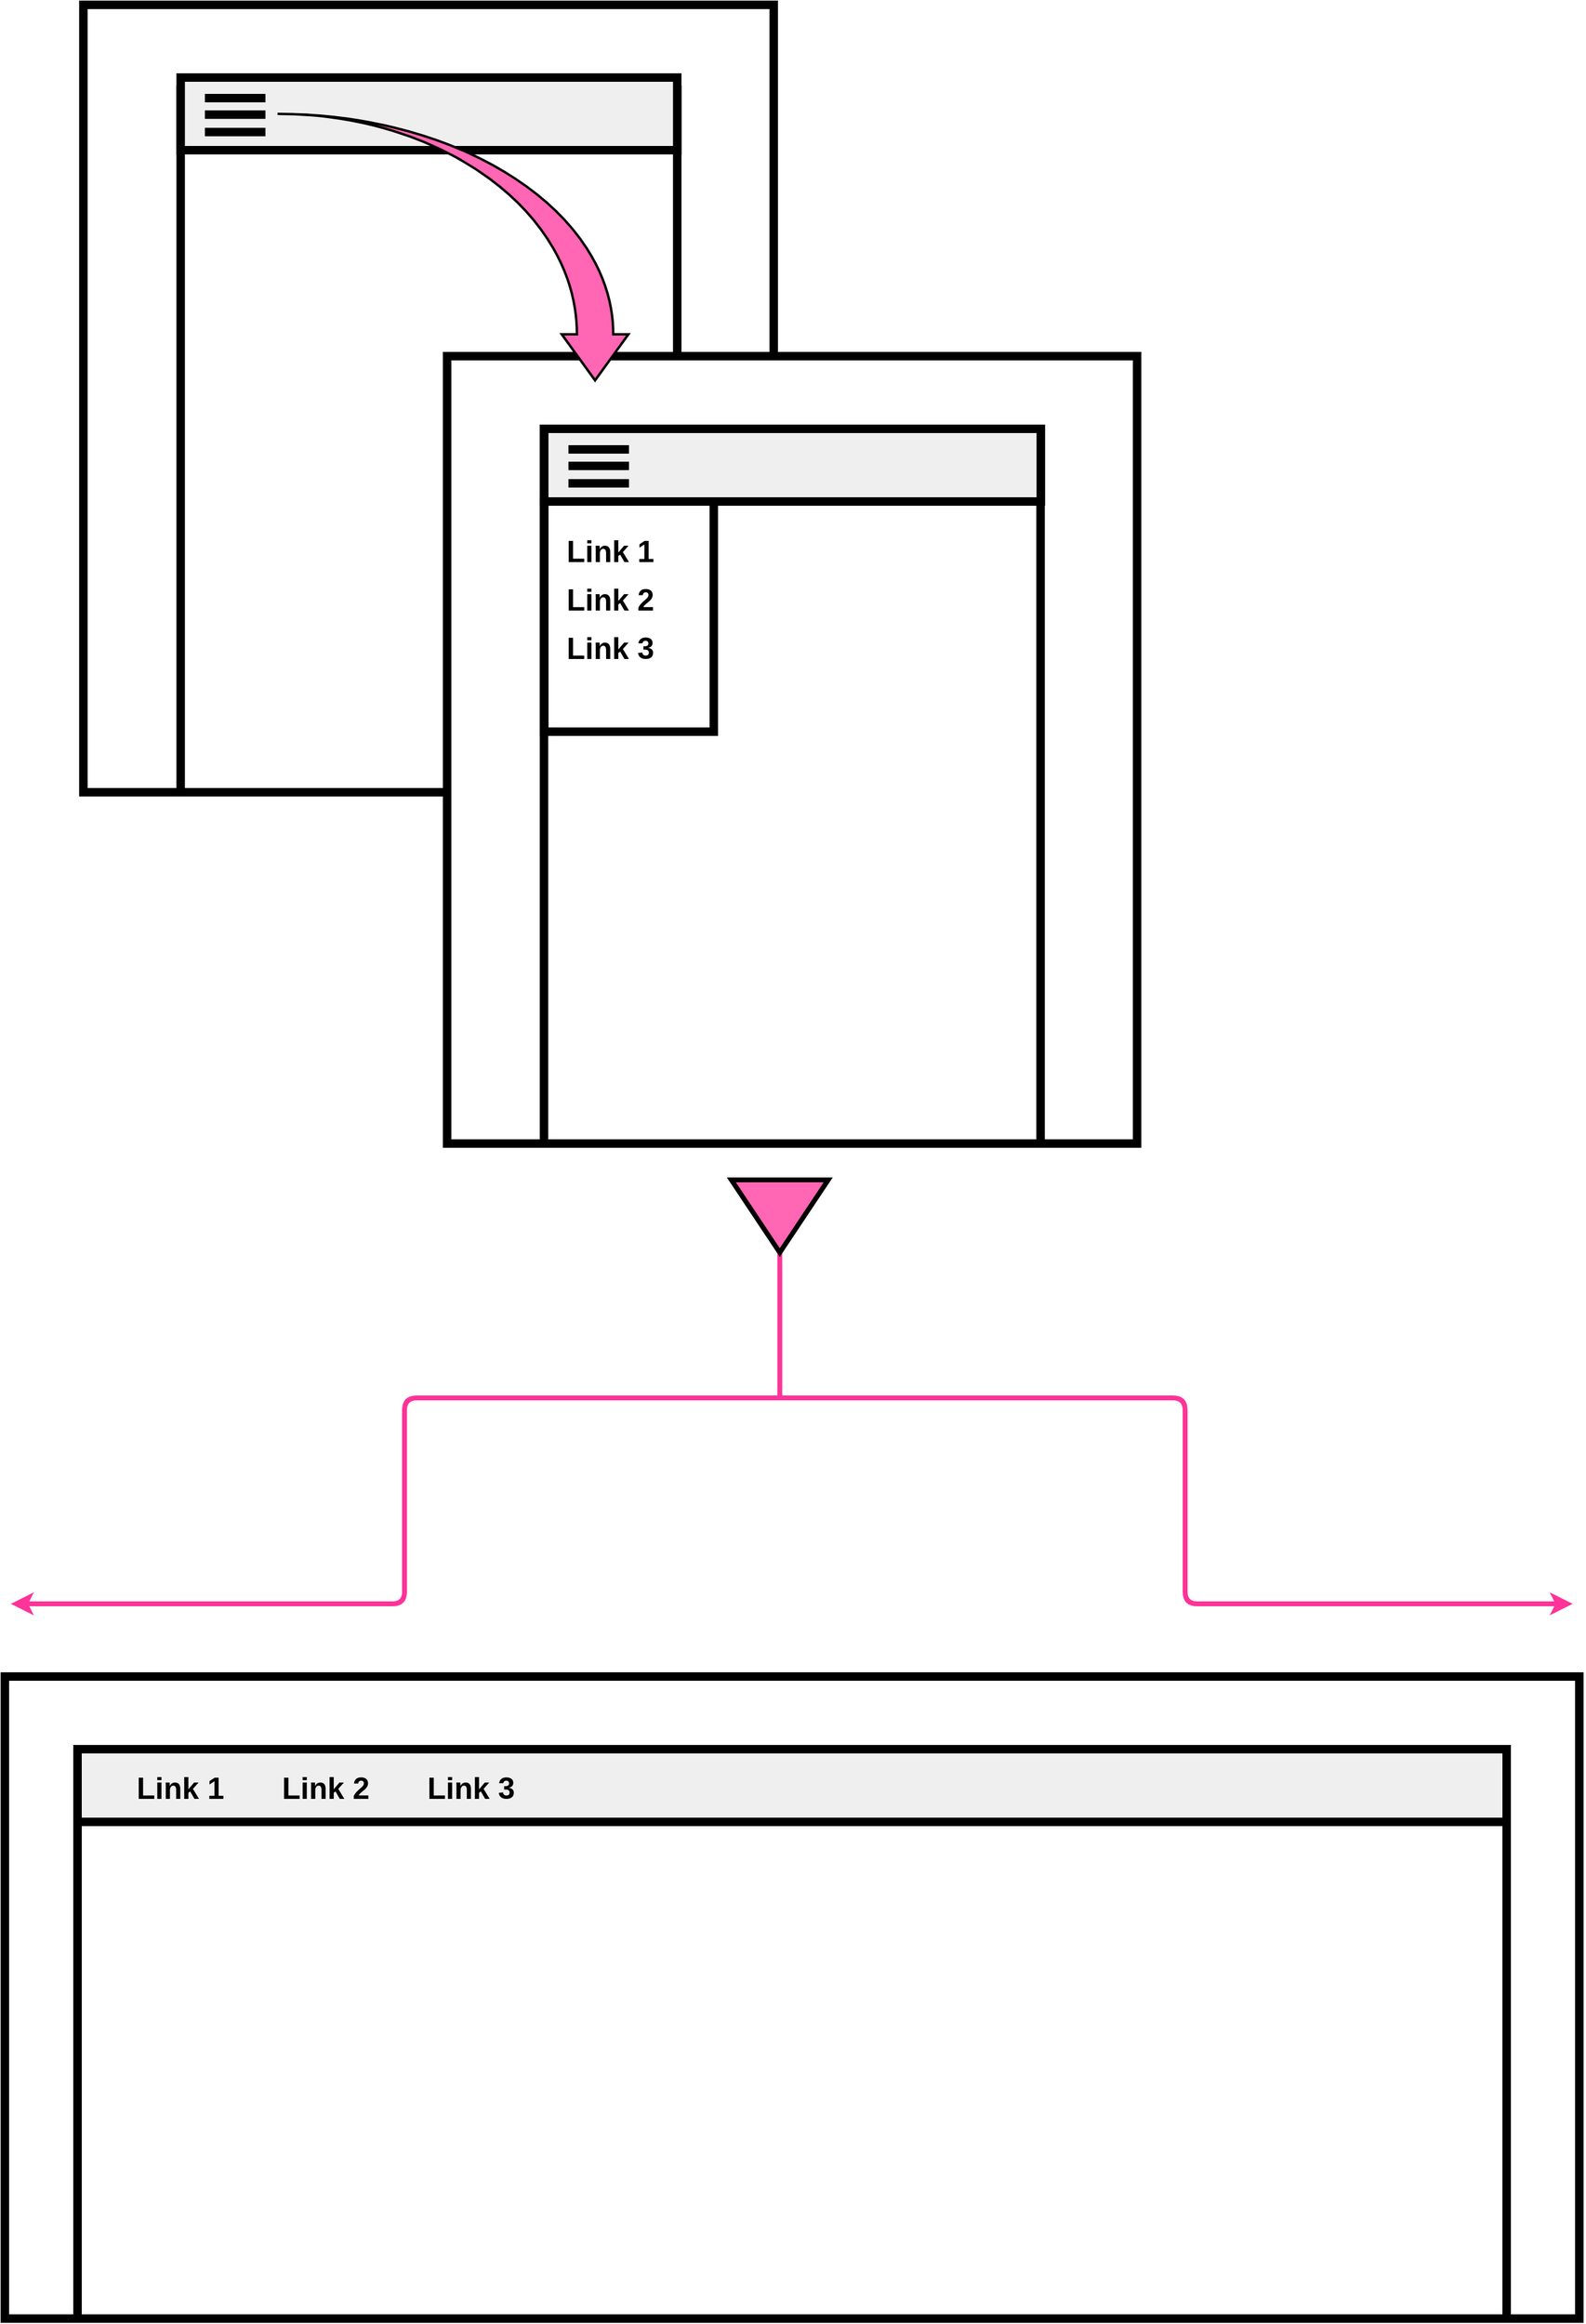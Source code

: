 <mxfile version="12.5.5" type="github">
  <diagram id="QGhUyTIW-ln7sHWoSe3L" name="Page-1">
    <mxGraphModel dx="3784" dy="2020" grid="1" gridSize="10" guides="1" tooltips="1" connect="0" arrows="1" fold="1" page="1" pageScale="1" pageWidth="850" pageHeight="1100" math="0" shadow="0">
      <root>
        <mxCell id="0"/>
        <mxCell id="1" parent="0"/>
        <mxCell id="ib5cPDt98PrHHatiAGnp-25" value="" style="rounded=0;whiteSpace=wrap;html=1;strokeColor=#000000;fillColor=#FFFFFF;fontSize=15;strokeWidth=7;" parent="1" vertex="1">
          <mxGeometry x="282.84" y="130" width="570" height="650" as="geometry"/>
        </mxCell>
        <mxCell id="ib5cPDt98PrHHatiAGnp-1" value="" style="rounded=0;whiteSpace=wrap;html=1;strokeWidth=7;" parent="1" vertex="1">
          <mxGeometry x="363.17" y="200" width="410" height="580" as="geometry"/>
        </mxCell>
        <mxCell id="ib5cPDt98PrHHatiAGnp-2" value="" style="rounded=0;whiteSpace=wrap;html=1;fillColor=#efefef;strokeWidth=7;" parent="1" vertex="1">
          <mxGeometry x="363.17" y="190" width="410" height="60" as="geometry"/>
        </mxCell>
        <mxCell id="ib5cPDt98PrHHatiAGnp-4" value="" style="endArrow=none;html=1;endSize=6;fontSize=15;strokeWidth=7;" parent="1" edge="1">
          <mxGeometry width="50" height="50" relative="1" as="geometry">
            <mxPoint x="383.17" y="207" as="sourcePoint"/>
            <mxPoint x="433.17" y="207" as="targetPoint"/>
          </mxGeometry>
        </mxCell>
        <mxCell id="ib5cPDt98PrHHatiAGnp-5" value="" style="endArrow=none;html=1;strokeWidth=7;" parent="1" edge="1">
          <mxGeometry width="50" height="50" relative="1" as="geometry">
            <mxPoint x="383.17" y="220.58" as="sourcePoint"/>
            <mxPoint x="433.17" y="220.58" as="targetPoint"/>
          </mxGeometry>
        </mxCell>
        <mxCell id="ib5cPDt98PrHHatiAGnp-6" value="" style="endArrow=none;html=1;strokeWidth=7;" parent="1" edge="1">
          <mxGeometry width="50" height="50" relative="1" as="geometry">
            <mxPoint x="383.17" y="235" as="sourcePoint"/>
            <mxPoint x="433.17" y="235" as="targetPoint"/>
          </mxGeometry>
        </mxCell>
        <mxCell id="ib5cPDt98PrHHatiAGnp-7" style="edgeStyle=orthogonalEdgeStyle;rounded=0;orthogonalLoop=1;jettySize=auto;html=1;exitX=0.5;exitY=1;exitDx=0;exitDy=0;endSize=6;strokeWidth=7;fontSize=15;" parent="1" source="ib5cPDt98PrHHatiAGnp-1" target="ib5cPDt98PrHHatiAGnp-1" edge="1">
          <mxGeometry relative="1" as="geometry"/>
        </mxCell>
        <mxCell id="ib5cPDt98PrHHatiAGnp-12" value="" style="rounded=0;whiteSpace=wrap;html=1;fontSize=15;fillColor=#eee;strokeWidth=7;" parent="1" vertex="1">
          <mxGeometry x="663.34" y="540" width="160" height="200" as="geometry"/>
        </mxCell>
        <mxCell id="ib5cPDt98PrHHatiAGnp-29" value="" style="rounded=0;whiteSpace=wrap;html=1;strokeColor=#000000;fillColor=#FFFFFF;fontSize=15;strokeWidth=7;" parent="1" vertex="1">
          <mxGeometry x="583.17" y="420" width="569.67" height="650" as="geometry"/>
        </mxCell>
        <mxCell id="ib5cPDt98PrHHatiAGnp-28" value="" style="rounded=0;whiteSpace=wrap;html=1;strokeWidth=7;" parent="1" vertex="1">
          <mxGeometry x="663.17" y="480" width="410" height="590" as="geometry"/>
        </mxCell>
        <mxCell id="ib5cPDt98PrHHatiAGnp-8" value="" style="rounded=0;whiteSpace=wrap;html=1;fillColor=#efefef;strokeWidth=7;" parent="1" vertex="1">
          <mxGeometry x="663.34" y="480" width="410" height="60" as="geometry"/>
        </mxCell>
        <mxCell id="ib5cPDt98PrHHatiAGnp-9" value="" style="endArrow=none;html=1;endSize=6;fontSize=15;strokeWidth=7;" parent="1" edge="1">
          <mxGeometry width="50" height="50" relative="1" as="geometry">
            <mxPoint x="683.34" y="497" as="sourcePoint"/>
            <mxPoint x="733.34" y="497" as="targetPoint"/>
          </mxGeometry>
        </mxCell>
        <mxCell id="ib5cPDt98PrHHatiAGnp-10" value="" style="endArrow=none;html=1;strokeWidth=7;" parent="1" edge="1">
          <mxGeometry width="50" height="50" relative="1" as="geometry">
            <mxPoint x="683.34" y="510.58" as="sourcePoint"/>
            <mxPoint x="733.34" y="510.58" as="targetPoint"/>
          </mxGeometry>
        </mxCell>
        <mxCell id="ib5cPDt98PrHHatiAGnp-11" value="" style="endArrow=none;html=1;strokeWidth=7;" parent="1" edge="1">
          <mxGeometry width="50" height="50" relative="1" as="geometry">
            <mxPoint x="683.34" y="525" as="sourcePoint"/>
            <mxPoint x="733.34" y="525" as="targetPoint"/>
          </mxGeometry>
        </mxCell>
        <mxCell id="ib5cPDt98PrHHatiAGnp-30" value="" style="verticalLabelPosition=bottom;verticalAlign=top;html=1;shape=mxgraph.basic.rect;fillColor2=none;strokeWidth=7;size=20;indent=5;fillColor=none;gradientColor=none;fontSize=15;" parent="1" vertex="1">
          <mxGeometry x="663.34" y="540" width="140" height="190" as="geometry"/>
        </mxCell>
        <mxCell id="ib5cPDt98PrHHatiAGnp-31" value="" style="html=1;shadow=0;dashed=0;align=center;verticalAlign=middle;shape=mxgraph.arrows2.jumpInArrow;dy=15;dx=38;arrowHead=55;strokeColor=#000000;strokeWidth=2;fillColor=#FF66B3;gradientColor=none;fontSize=11;direction=south;" parent="1" vertex="1">
          <mxGeometry x="443.17" y="220" width="289.67" height="220" as="geometry"/>
        </mxCell>
        <mxCell id="-b9HnFjxUjC7qoNVkgfR-1" value="" style="rounded=0;whiteSpace=wrap;html=1;strokeWidth=7;" vertex="1" parent="1">
          <mxGeometry x="218" y="1510" width="1300" height="530" as="geometry"/>
        </mxCell>
        <mxCell id="-b9HnFjxUjC7qoNVkgfR-3" value="" style="rounded=0;whiteSpace=wrap;html=1;strokeWidth=7;" vertex="1" parent="1">
          <mxGeometry x="278" y="1570" width="1180" height="470" as="geometry"/>
        </mxCell>
        <mxCell id="-b9HnFjxUjC7qoNVkgfR-2" value="" style="rounded=0;whiteSpace=wrap;html=1;fillColor=#efefef;strokeWidth=7;" vertex="1" parent="1">
          <mxGeometry x="278" y="1570" width="1180" height="60" as="geometry"/>
        </mxCell>
        <mxCell id="-b9HnFjxUjC7qoNVkgfR-4" value="&lt;font style=&quot;font-size: 25px&quot;&gt;Link 1&lt;/font&gt;" style="text;html=1;strokeColor=none;fillColor=none;align=center;verticalAlign=middle;whiteSpace=wrap;rounded=0;fontSize=15;strokeWidth=7;fontStyle=1" vertex="1" parent="1">
          <mxGeometry x="318.0" y="1591" width="90" height="20" as="geometry"/>
        </mxCell>
        <mxCell id="-b9HnFjxUjC7qoNVkgfR-5" value="&lt;font style=&quot;font-size: 25px&quot;&gt;Link 2&lt;/font&gt;" style="text;html=1;strokeColor=none;fillColor=none;align=center;verticalAlign=middle;whiteSpace=wrap;rounded=0;fontSize=15;strokeWidth=7;fontStyle=1" vertex="1" parent="1">
          <mxGeometry x="438.0" y="1591" width="90" height="20" as="geometry"/>
        </mxCell>
        <mxCell id="-b9HnFjxUjC7qoNVkgfR-6" value="&lt;font style=&quot;font-size: 25px&quot;&gt;Link 3&lt;/font&gt;" style="text;html=1;strokeColor=none;fillColor=none;align=center;verticalAlign=middle;whiteSpace=wrap;rounded=0;fontSize=15;strokeWidth=7;fontStyle=1" vertex="1" parent="1">
          <mxGeometry x="558.0" y="1591" width="90" height="20" as="geometry"/>
        </mxCell>
        <mxCell id="-b9HnFjxUjC7qoNVkgfR-12" value="" style="edgeStyle=elbowEdgeStyle;elbow=horizontal;endArrow=classic;html=1;fontSize=11;strokeWidth=4;strokeColor=#FF3399;" edge="1" parent="1">
          <mxGeometry width="50" height="50" relative="1" as="geometry">
            <mxPoint x="872.5" y="1280" as="sourcePoint"/>
            <mxPoint x="1512.5" y="1450" as="targetPoint"/>
          </mxGeometry>
        </mxCell>
        <mxCell id="-b9HnFjxUjC7qoNVkgfR-13" value="" style="edgeStyle=elbowEdgeStyle;elbow=horizontal;endArrow=classic;html=1;fontSize=11;strokeWidth=4;strokeColor=#FF3399;" edge="1" parent="1">
          <mxGeometry width="50" height="50" relative="1" as="geometry">
            <mxPoint x="872.5" y="1280" as="sourcePoint"/>
            <mxPoint x="223" y="1450" as="targetPoint"/>
          </mxGeometry>
        </mxCell>
        <mxCell id="-b9HnFjxUjC7qoNVkgfR-14" value="" style="line;strokeWidth=4;direction=south;html=1;perimeter=backbonePerimeter;points=[];outlineConnect=0;fontSize=11;strokeColor=#FF3399;" vertex="1" parent="1">
          <mxGeometry x="852.84" y="1100" width="10" height="180" as="geometry"/>
        </mxCell>
        <mxCell id="-b9HnFjxUjC7qoNVkgfR-23" value="" style="triangle;whiteSpace=wrap;html=1;strokeWidth=4;fontSize=11;direction=south;strokeColor=#000000;fillColor=#FF66B3;" vertex="1" parent="1">
          <mxGeometry x="817.84" y="1100" width="80" height="60" as="geometry"/>
        </mxCell>
        <mxCell id="ib5cPDt98PrHHatiAGnp-14" value="&lt;font style=&quot;font-size: 25px&quot;&gt;Link 1&lt;/font&gt;" style="text;html=1;strokeColor=none;fillColor=none;align=center;verticalAlign=middle;whiteSpace=wrap;rounded=0;fontSize=15;strokeWidth=7;fontStyle=1" parent="1" vertex="1">
          <mxGeometry x="673.34" y="570" width="90" height="20" as="geometry"/>
        </mxCell>
        <mxCell id="ib5cPDt98PrHHatiAGnp-18" value="&lt;font style=&quot;font-size: 25px&quot;&gt;Link 2&lt;/font&gt;" style="text;html=1;strokeColor=none;fillColor=none;align=center;verticalAlign=middle;whiteSpace=wrap;rounded=0;fontSize=15;strokeWidth=7;fontStyle=1" parent="1" vertex="1">
          <mxGeometry x="673.34" y="610" width="90" height="20" as="geometry"/>
        </mxCell>
        <mxCell id="ib5cPDt98PrHHatiAGnp-19" value="&lt;font style=&quot;font-size: 25px&quot;&gt;Link 3&lt;/font&gt;" style="text;html=1;strokeColor=none;fillColor=none;align=center;verticalAlign=middle;whiteSpace=wrap;rounded=0;fontSize=15;strokeWidth=7;fontStyle=1" parent="1" vertex="1">
          <mxGeometry x="673.34" y="650" width="90" height="20" as="geometry"/>
        </mxCell>
      </root>
    </mxGraphModel>
  </diagram>
</mxfile>
